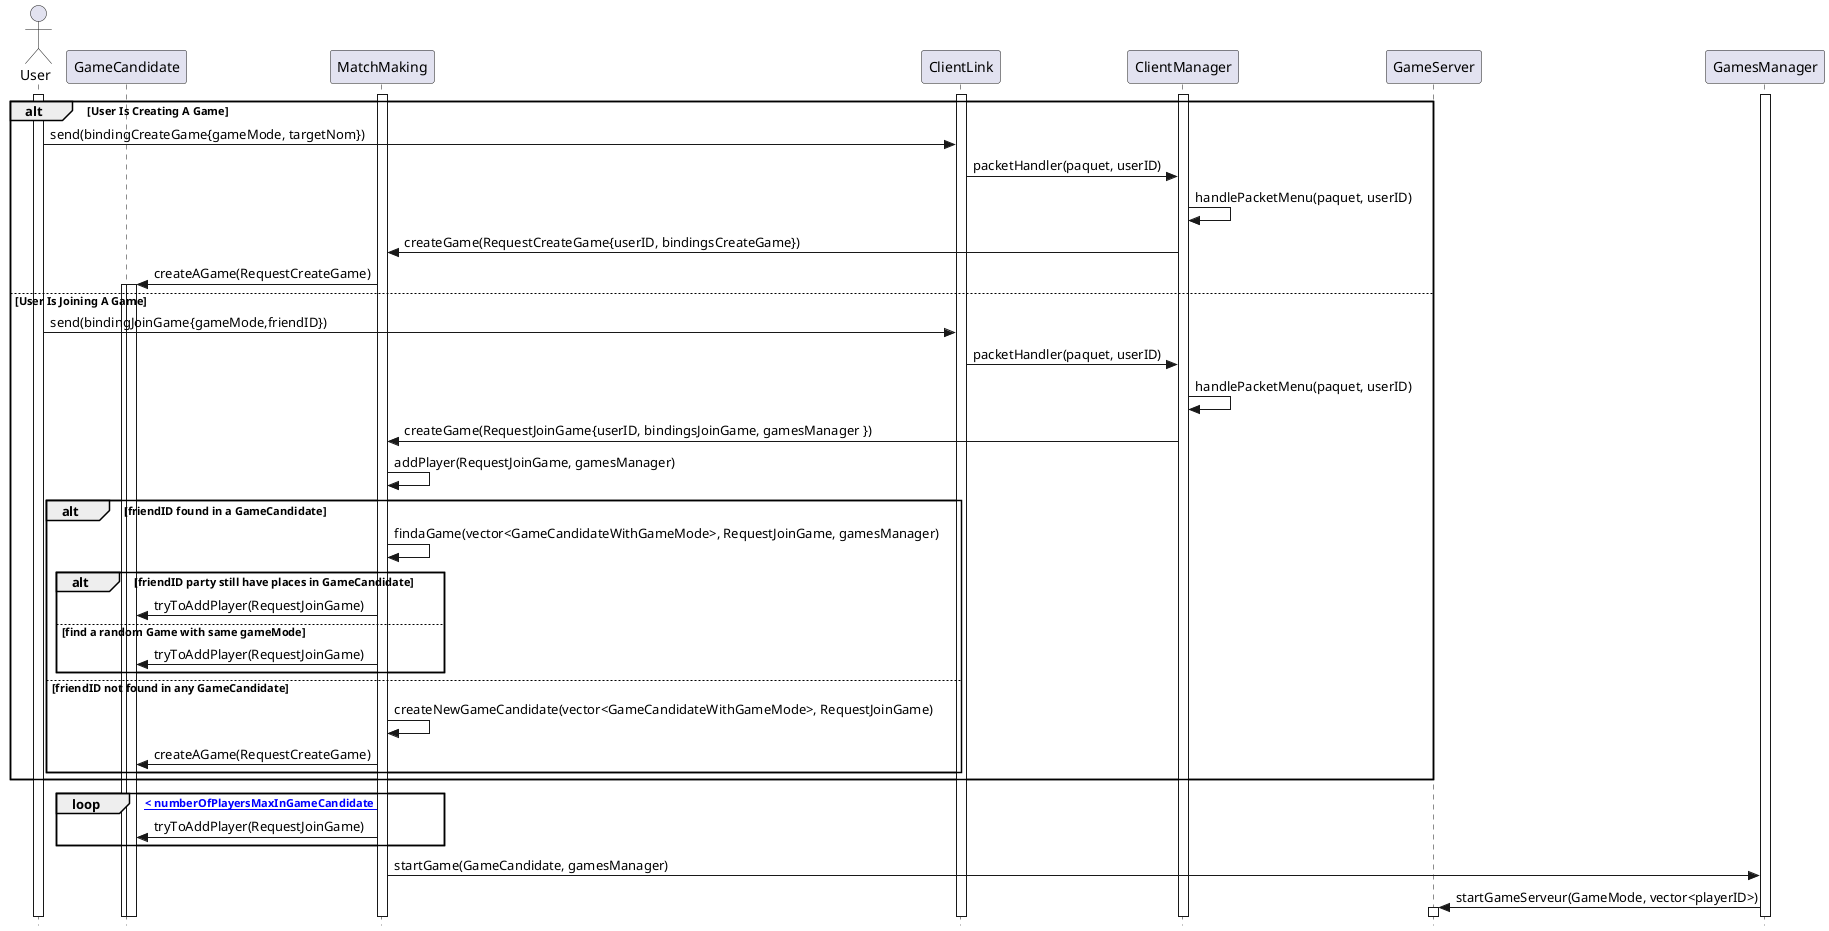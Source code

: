 @startuml MatchMakingServerSequence

skinparam style strictuml

actor User
participant GameCandidate
participant MatchMaking
participant ClientLink
participant ClientManager
participant GameServer
participant GamesManager

activate User
activate ClientLink
activate ClientManager
activate GamesManager
activate MatchMaking

alt User Is Creating A Game
    User -> ClientLink : send(bindingCreateGame{gameMode, targetNom})
    ClientLink -> ClientManager : packetHandler(paquet, userID)
    ClientManager -> ClientManager : handlePacketMenu(paquet, userID)
    ClientManager -> MatchMaking : createGame(RequestCreateGame{userID, bindingsCreateGame})
    MatchMaking -> GameCandidate : createAGame(RequestCreateGame)
    activate GameCandidate
else User Is Joining A Game
    activate GameCandidate
    User -> ClientLink : send(bindingJoinGame{gameMode,friendID})
    ClientLink -> ClientManager : packetHandler(paquet, userID)
    ClientManager -> ClientManager : handlePacketMenu(paquet, userID)
    ClientManager -> MatchMaking : createGame(RequestJoinGame{userID, bindingsJoinGame, gamesManager })
    MatchMaking -> MatchMaking : addPlayer(RequestJoinGame, gamesManager)

    alt friendID found in a GameCandidate
        MatchMaking -> MatchMaking : findaGame(vector<GameCandidateWithGameMode>, RequestJoinGame, gamesManager)
        alt friendID party still have places in GameCandidate
            MatchMaking -> GameCandidate : tryToAddPlayer(RequestJoinGame)
        else find a random Game with same gameMode
            MatchMaking -> GameCandidate : tryToAddPlayer(RequestJoinGame)
        end
    else friendID not found in any GameCandidate
        MatchMaking -> MatchMaking : createNewGameCandidate(vector<GameCandidateWithGameMode>, RequestJoinGame)
        MatchMaking -> GameCandidate : createAGame(RequestCreateGame)
    end
end 

loop [ numberOfPlayersInGameCandidate < numberOfPlayersMaxInGameCandidate ]
    MatchMaking -> GameCandidate : tryToAddPlayer(RequestJoinGame)
end 

MatchMaking -> GamesManager : startGame(GameCandidate, gamesManager)
GamesManager -> GameServer : startGameServeur(GameMode, vector<playerID>)
activate GameServer

@enduml